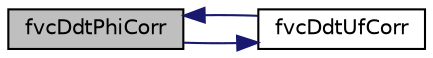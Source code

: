 digraph "fvcDdtPhiCorr"
{
  bgcolor="transparent";
  edge [fontname="Helvetica",fontsize="10",labelfontname="Helvetica",labelfontsize="10"];
  node [fontname="Helvetica",fontsize="10",shape=record];
  rankdir="LR";
  Node1237 [label="fvcDdtPhiCorr",height=0.2,width=0.4,color="black", fillcolor="grey75", style="filled", fontcolor="black"];
  Node1237 -> Node1238 [color="midnightblue",fontsize="10",style="solid",fontname="Helvetica"];
  Node1238 [label="fvcDdtUfCorr",height=0.2,width=0.4,color="black",URL="$a23285.html#a8cd7bf5db139d3f70abe32a1bd11e07d"];
  Node1238 -> Node1237 [color="midnightblue",fontsize="10",style="solid",fontname="Helvetica"];
}
